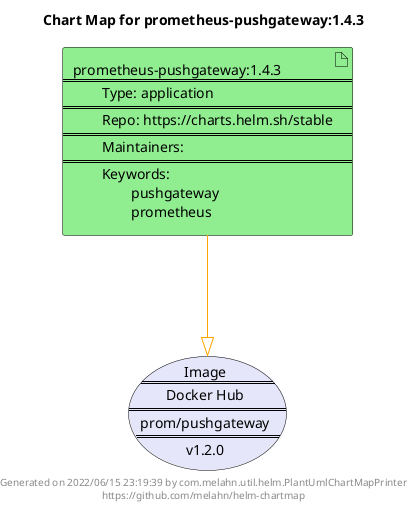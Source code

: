 @startuml
skinparam linetype ortho
skinparam backgroundColor white
skinparam usecaseBorderColor black
skinparam usecaseArrowColor LightSlateGray
skinparam artifactBorderColor black
skinparam artifactArrowColor LightSlateGray

title Chart Map for prometheus-pushgateway:1.4.3

'There is one referenced Helm Chart
artifact "prometheus-pushgateway:1.4.3\n====\n\tType: application\n====\n\tRepo: https://charts.helm.sh/stable\n====\n\tMaintainers: \n====\n\tKeywords: \n\t\tpushgateway\n\t\tprometheus" as prometheus_pushgateway_1_4_3 #LightGreen

'There is one referenced Docker Image
usecase "Image\n====\nDocker Hub\n====\nprom/pushgateway\n====\nv1.2.0" as prom_pushgateway_v1_2_0 #Lavender

'Chart Dependencies
prometheus_pushgateway_1_4_3--[#orange]-|>prom_pushgateway_v1_2_0

center footer Generated on 2022/06/15 23:19:39 by com.melahn.util.helm.PlantUmlChartMapPrinter\nhttps://github.com/melahn/helm-chartmap
@enduml
